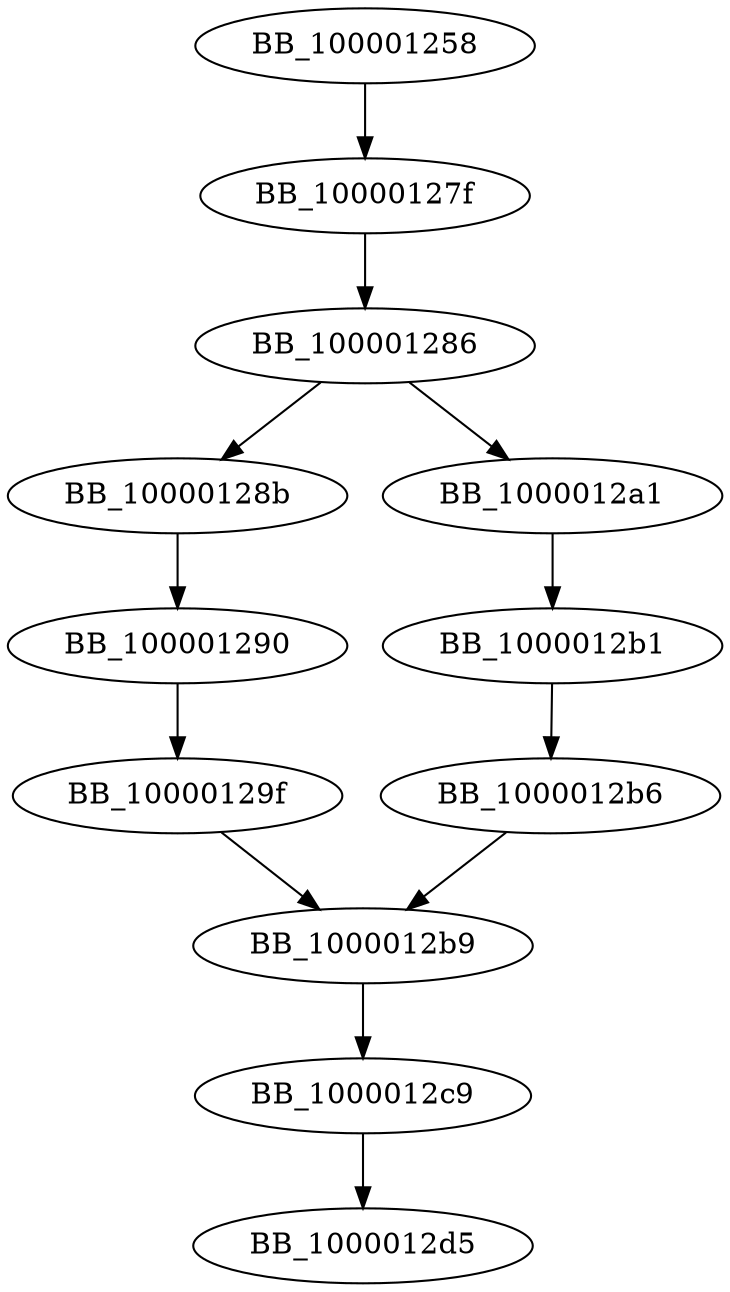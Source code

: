 DiGraph __ZN6Parser7inShortEs{
BB_100001258->BB_10000127f
BB_10000127f->BB_100001286
BB_100001286->BB_10000128b
BB_100001286->BB_1000012a1
BB_10000128b->BB_100001290
BB_100001290->BB_10000129f
BB_10000129f->BB_1000012b9
BB_1000012a1->BB_1000012b1
BB_1000012b1->BB_1000012b6
BB_1000012b6->BB_1000012b9
BB_1000012b9->BB_1000012c9
BB_1000012c9->BB_1000012d5
}
